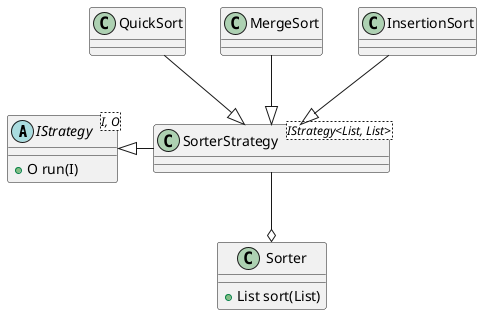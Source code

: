 @startuml strategy_sorter

abstract IStrategy<I, O> {
    +O run(I)
}
class SorterStrategy<IStrategy<List, List>> {}
class Sorter {
    +List sort(List)
}

SorterStrategy -left-|> IStrategy
QuickSort --|> SorterStrategy
MergeSort --|> SorterStrategy
InsertionSort --|> SorterStrategy
SorterStrategy --o Sorter

@enduml

@startuml strategy_renderer

abstract IStrategy<I, O> {
    +O run(I)
}

class Screen {
  +void draw()
}

class Engine {
  +void render()
  +IRendererStrategy renderer
  +Screen screen
}

Engine --o Screen
Engine --o IRendererStrategy  

abstract IRendererStrategy <<IStrategy<Screen, Screen>> implements IStrategy {
    +Screen drawFrame(Screen)
}

class VSyncStrategy implements IRendererStrategy {
    +Screen drawFrame(Screen)
}
class VariableFrameRateStrategy implements IRendererStrategy {
    +Screen drawFrame(Screen)
}
class FixedFrameRateStrategy implements IRendererStrategy {
    +Screen drawFrame(Screen)
}

@enduml